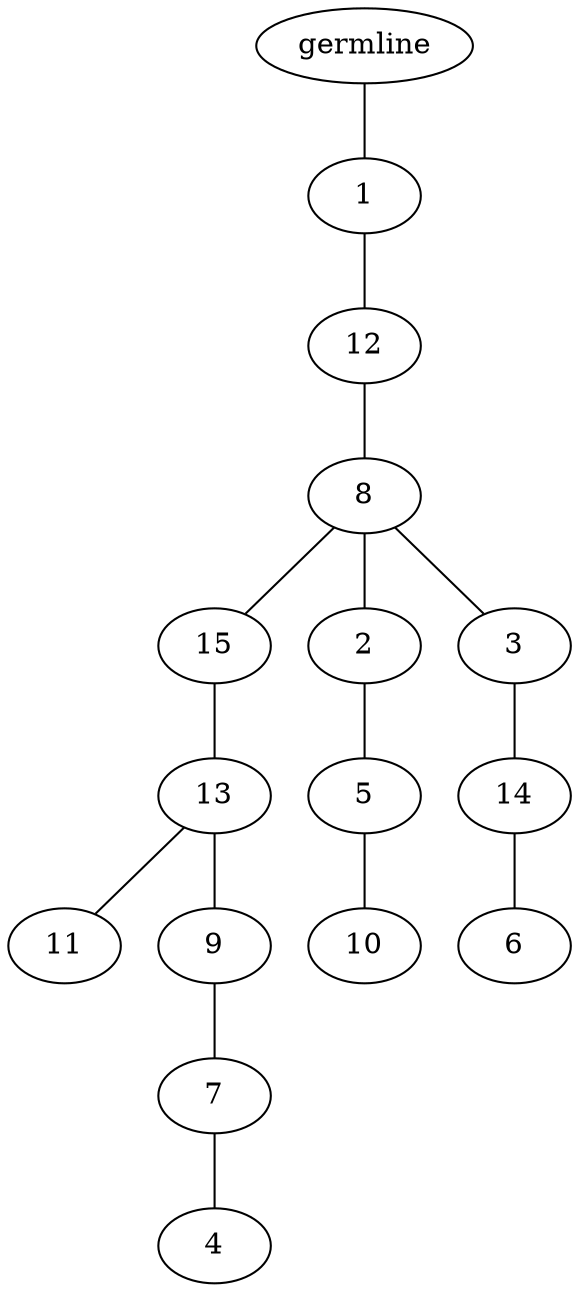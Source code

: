 graph tree {
    "139632056912336" [label="germline"];
    "139632056912720" [label="1"];
    "139632056899328" [label="12"];
    "139632056898800" [label="8"];
    "139632056899472" [label="15"];
    "139632056901584" [label="13"];
    "139632056897648" [label="11"];
    "139632056901104" [label="9"];
    "139632056898944" [label="7"];
    "139632056898128" [label="4"];
    "139632056899664" [label="2"];
    "139632056913488" [label="5"];
    "139632056899280" [label="10"];
    "139632056897984" [label="3"];
    "139632056899376" [label="14"];
    "139632056900768" [label="6"];
    "139632056912336" -- "139632056912720";
    "139632056912720" -- "139632056899328";
    "139632056899328" -- "139632056898800";
    "139632056898800" -- "139632056899472";
    "139632056898800" -- "139632056899664";
    "139632056898800" -- "139632056897984";
    "139632056899472" -- "139632056901584";
    "139632056901584" -- "139632056897648";
    "139632056901584" -- "139632056901104";
    "139632056901104" -- "139632056898944";
    "139632056898944" -- "139632056898128";
    "139632056899664" -- "139632056913488";
    "139632056913488" -- "139632056899280";
    "139632056897984" -- "139632056899376";
    "139632056899376" -- "139632056900768";
}
